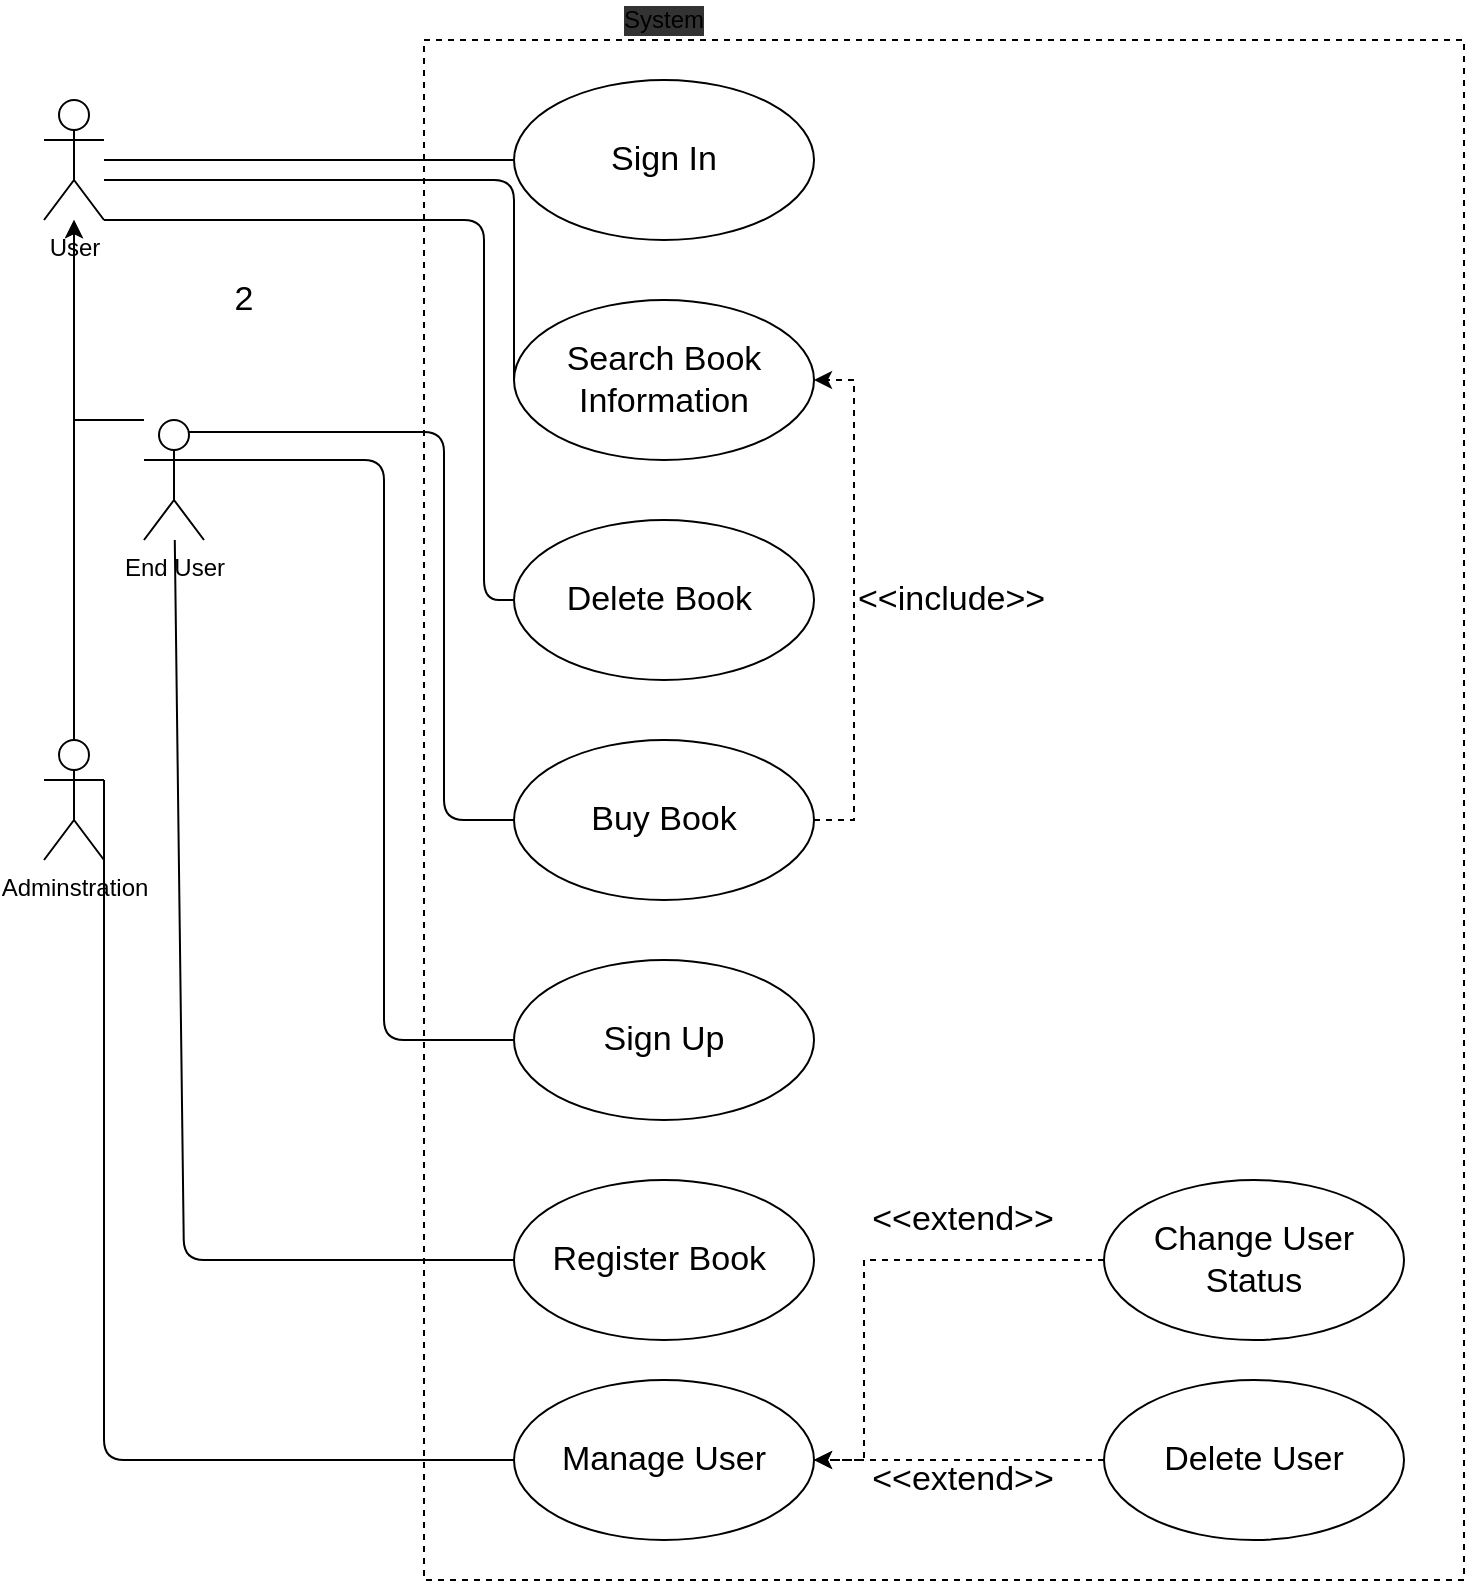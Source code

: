 <mxfile version="13.1.3">
    <diagram id="6hGFLwfOUW9BJ-s0fimq" name="Page-1">
        <mxGraphModel dx="856" dy="800" grid="1" gridSize="10" guides="1" tooltips="1" connect="1" arrows="1" fold="1" page="1" pageScale="1" pageWidth="827" pageHeight="1169" math="0" shadow="0">
            <root>
                <mxCell id="0"/>
                <mxCell id="1" parent="0"/>
                <mxCell id="2" value="" style="rounded=0;whiteSpace=wrap;html=1;dashed=1;" vertex="1" parent="1">
                    <mxGeometry x="280" y="70" width="520" height="770" as="geometry"/>
                </mxCell>
                <mxCell id="52" style="edgeStyle=orthogonalEdgeStyle;rounded=0;orthogonalLoop=1;jettySize=auto;html=1;labelBackgroundColor=none;fontSize=17;" edge="1" parent="1" source="3" target="13">
                    <mxGeometry relative="1" as="geometry">
                        <Array as="points">
                            <mxPoint x="105" y="260"/>
                        </Array>
                    </mxGeometry>
                </mxCell>
                <mxCell id="3" value="End User" style="shape=umlActor;verticalLabelPosition=bottom;labelBackgroundColor=none;verticalAlign=top;html=1;outlineConnect=0;fontStyle=0" vertex="1" parent="1">
                    <mxGeometry x="140" y="260" width="30" height="60" as="geometry"/>
                </mxCell>
                <mxCell id="13" value="User" style="shape=umlActor;verticalLabelPosition=bottom;labelBackgroundColor=none;verticalAlign=top;html=1;outlineConnect=0;" vertex="1" parent="1">
                    <mxGeometry x="90" y="100" width="30" height="60" as="geometry"/>
                </mxCell>
                <mxCell id="21" style="edgeStyle=orthogonalEdgeStyle;rounded=0;orthogonalLoop=1;jettySize=auto;html=1;exitX=0.5;exitY=0;exitDx=0;exitDy=0;exitPerimeter=0;" edge="1" parent="1" source="20" target="13">
                    <mxGeometry relative="1" as="geometry"/>
                </mxCell>
                <mxCell id="20" value="Adminstration" style="shape=umlActor;verticalLabelPosition=bottom;labelBackgroundColor=none;verticalAlign=top;html=1;outlineConnect=0;fontStyle=0" vertex="1" parent="1">
                    <mxGeometry x="90" y="420" width="30" height="60" as="geometry"/>
                </mxCell>
                <mxCell id="22" value="System" style="text;html=1;strokeColor=none;fillColor=none;align=center;verticalAlign=middle;whiteSpace=wrap;rounded=0;labelBackgroundColor=#333333;" vertex="1" parent="1">
                    <mxGeometry x="380" y="50" width="40" height="20" as="geometry"/>
                </mxCell>
                <mxCell id="28" value="Search Book Information" style="ellipse;whiteSpace=wrap;html=1;labelBackgroundColor=none;fontSize=17;labelBorderColor=none;" vertex="1" parent="1">
                    <mxGeometry x="325" y="200" width="150" height="80" as="geometry"/>
                </mxCell>
                <mxCell id="29" value="Sign In" style="ellipse;whiteSpace=wrap;html=1;labelBackgroundColor=none;fontSize=17;labelBorderColor=none;" vertex="1" parent="1">
                    <mxGeometry x="325" y="90" width="150" height="80" as="geometry"/>
                </mxCell>
                <mxCell id="30" value="" style="endArrow=none;html=1;fontSize=17;entryX=0;entryY=0.5;entryDx=0;entryDy=0;" edge="1" parent="1" source="13" target="29">
                    <mxGeometry width="50" height="50" relative="1" as="geometry">
                        <mxPoint x="390" y="290" as="sourcePoint"/>
                        <mxPoint x="440" y="240" as="targetPoint"/>
                    </mxGeometry>
                </mxCell>
                <mxCell id="32" value="" style="endArrow=none;html=1;fontSize=17;entryX=0;entryY=0.5;entryDx=0;entryDy=0;" edge="1" parent="1" target="28">
                    <mxGeometry width="50" height="50" relative="1" as="geometry">
                        <mxPoint x="120" y="140" as="sourcePoint"/>
                        <mxPoint x="440" y="240" as="targetPoint"/>
                        <Array as="points">
                            <mxPoint x="325" y="140"/>
                        </Array>
                    </mxGeometry>
                </mxCell>
                <mxCell id="34" value="Delete Book&amp;nbsp;" style="ellipse;whiteSpace=wrap;html=1;labelBackgroundColor=none;fontSize=17;labelBorderColor=none;" vertex="1" parent="1">
                    <mxGeometry x="325" y="310" width="150" height="80" as="geometry"/>
                </mxCell>
                <mxCell id="35" value="Sign Up" style="ellipse;whiteSpace=wrap;html=1;labelBackgroundColor=none;fontSize=17;labelBorderColor=none;" vertex="1" parent="1">
                    <mxGeometry x="325" y="530" width="150" height="80" as="geometry"/>
                </mxCell>
                <mxCell id="36" value="Manage User" style="ellipse;whiteSpace=wrap;html=1;labelBackgroundColor=none;fontSize=17;labelBorderColor=none;" vertex="1" parent="1">
                    <mxGeometry x="325" y="740" width="150" height="80" as="geometry"/>
                </mxCell>
                <mxCell id="38" value="" style="endArrow=none;html=1;fontSize=17;entryX=0;entryY=0.5;entryDx=0;entryDy=0;" edge="1" parent="1" target="35">
                    <mxGeometry width="50" height="50" relative="1" as="geometry">
                        <mxPoint x="170" y="280" as="sourcePoint"/>
                        <mxPoint x="440" y="440" as="targetPoint"/>
                        <Array as="points">
                            <mxPoint x="260" y="280"/>
                            <mxPoint x="260" y="570"/>
                        </Array>
                    </mxGeometry>
                </mxCell>
                <mxCell id="39" value="" style="endArrow=none;html=1;fontSize=17;entryX=0;entryY=0.5;entryDx=0;entryDy=0;exitX=1;exitY=1;exitDx=0;exitDy=0;exitPerimeter=0;" edge="1" parent="1" source="13" target="34">
                    <mxGeometry width="50" height="50" relative="1" as="geometry">
                        <mxPoint x="120" y="140" as="sourcePoint"/>
                        <mxPoint x="250" y="330" as="targetPoint"/>
                        <Array as="points">
                            <mxPoint x="310" y="160"/>
                            <mxPoint x="310" y="350"/>
                        </Array>
                    </mxGeometry>
                </mxCell>
                <mxCell id="40" value="" style="endArrow=none;html=1;fontSize=17;exitX=1;exitY=0.333;exitDx=0;exitDy=0;exitPerimeter=0;entryX=0;entryY=0.5;entryDx=0;entryDy=0;" edge="1" parent="1" source="20" target="36">
                    <mxGeometry width="50" height="50" relative="1" as="geometry">
                        <mxPoint x="180" y="290" as="sourcePoint"/>
                        <mxPoint x="335" y="480" as="targetPoint"/>
                        <Array as="points">
                            <mxPoint x="120" y="780"/>
                        </Array>
                    </mxGeometry>
                </mxCell>
                <mxCell id="46" value="&amp;lt;&amp;lt;include&amp;gt;&amp;gt;" style="edgeStyle=orthogonalEdgeStyle;rounded=0;orthogonalLoop=1;jettySize=auto;exitX=1;exitY=0.5;exitDx=0;exitDy=0;entryX=1;entryY=0.5;entryDx=0;entryDy=0;fontSize=17;dashed=1;labelPosition=right;verticalLabelPosition=middle;align=left;verticalAlign=middle;html=1;labelBackgroundColor=none;" edge="1" parent="1" source="41" target="28">
                    <mxGeometry relative="1" as="geometry"/>
                </mxCell>
                <mxCell id="41" value="Buy Book" style="ellipse;whiteSpace=wrap;html=1;labelBackgroundColor=none;fontSize=17;labelBorderColor=none;" vertex="1" parent="1">
                    <mxGeometry x="325" y="420" width="150" height="80" as="geometry"/>
                </mxCell>
                <mxCell id="42" value="" style="endArrow=none;html=1;fontSize=17;entryX=0;entryY=0.5;entryDx=0;entryDy=0;exitX=0.75;exitY=0.1;exitDx=0;exitDy=0;exitPerimeter=0;" edge="1" parent="1" source="3" target="41">
                    <mxGeometry width="50" height="50" relative="1" as="geometry">
                        <mxPoint x="170" y="280" as="sourcePoint"/>
                        <mxPoint x="335" y="580" as="targetPoint"/>
                        <Array as="points">
                            <mxPoint x="290" y="266"/>
                            <mxPoint x="290" y="460"/>
                        </Array>
                    </mxGeometry>
                </mxCell>
                <mxCell id="43" value="2" style="text;html=1;strokeColor=none;fillColor=none;align=center;verticalAlign=middle;whiteSpace=wrap;rounded=0;labelBackgroundColor=none;fontSize=17;" vertex="1" parent="1">
                    <mxGeometry x="170" y="190" width="40" height="20" as="geometry"/>
                </mxCell>
                <mxCell id="47" value="Register Book&amp;nbsp;" style="ellipse;whiteSpace=wrap;html=1;labelBackgroundColor=none;fontSize=17;labelBorderColor=none;" vertex="1" parent="1">
                    <mxGeometry x="325" y="640" width="150" height="80" as="geometry"/>
                </mxCell>
                <mxCell id="48" value="" style="endArrow=none;html=1;fontSize=17;entryX=0;entryY=0.5;entryDx=0;entryDy=0;" edge="1" parent="1" source="3" target="47">
                    <mxGeometry width="50" height="50" relative="1" as="geometry">
                        <mxPoint x="180" y="290" as="sourcePoint"/>
                        <mxPoint x="335" y="580" as="targetPoint"/>
                        <Array as="points">
                            <mxPoint x="160" y="680"/>
                        </Array>
                    </mxGeometry>
                </mxCell>
                <mxCell id="59" value="&amp;lt;&amp;lt;extend&amp;gt;&amp;gt;" style="edgeStyle=orthogonalEdgeStyle;rounded=0;orthogonalLoop=1;jettySize=auto;html=1;exitX=0;exitY=0.5;exitDx=0;exitDy=0;entryX=1;entryY=0.5;entryDx=0;entryDy=0;labelBackgroundColor=none;fontSize=17;dashed=1;" edge="1" parent="1" source="54" target="36">
                    <mxGeometry x="-0.429" y="-20" relative="1" as="geometry">
                        <Array as="points">
                            <mxPoint x="500" y="680"/>
                            <mxPoint x="500" y="780"/>
                        </Array>
                        <mxPoint x="-1" as="offset"/>
                    </mxGeometry>
                </mxCell>
                <mxCell id="54" value="Change User&lt;br&gt;Status" style="ellipse;whiteSpace=wrap;html=1;labelBackgroundColor=none;fontSize=17;labelBorderColor=none;" vertex="1" parent="1">
                    <mxGeometry x="620" y="640" width="150" height="80" as="geometry"/>
                </mxCell>
                <mxCell id="60" value="&amp;lt;&amp;lt;extend&amp;gt;&amp;gt;" style="edgeStyle=orthogonalEdgeStyle;rounded=0;orthogonalLoop=1;jettySize=auto;html=1;exitX=0;exitY=0.5;exitDx=0;exitDy=0;labelBackgroundColor=none;fontSize=17;dashed=1;" edge="1" parent="1" source="55" target="36">
                    <mxGeometry x="-0.035" y="10" relative="1" as="geometry">
                        <mxPoint x="-1" as="offset"/>
                    </mxGeometry>
                </mxCell>
                <mxCell id="55" value="Delete User" style="ellipse;whiteSpace=wrap;html=1;labelBackgroundColor=none;fontSize=17;labelBorderColor=none;" vertex="1" parent="1">
                    <mxGeometry x="620" y="740" width="150" height="80" as="geometry"/>
                </mxCell>
            </root>
        </mxGraphModel>
    </diagram>
</mxfile>
